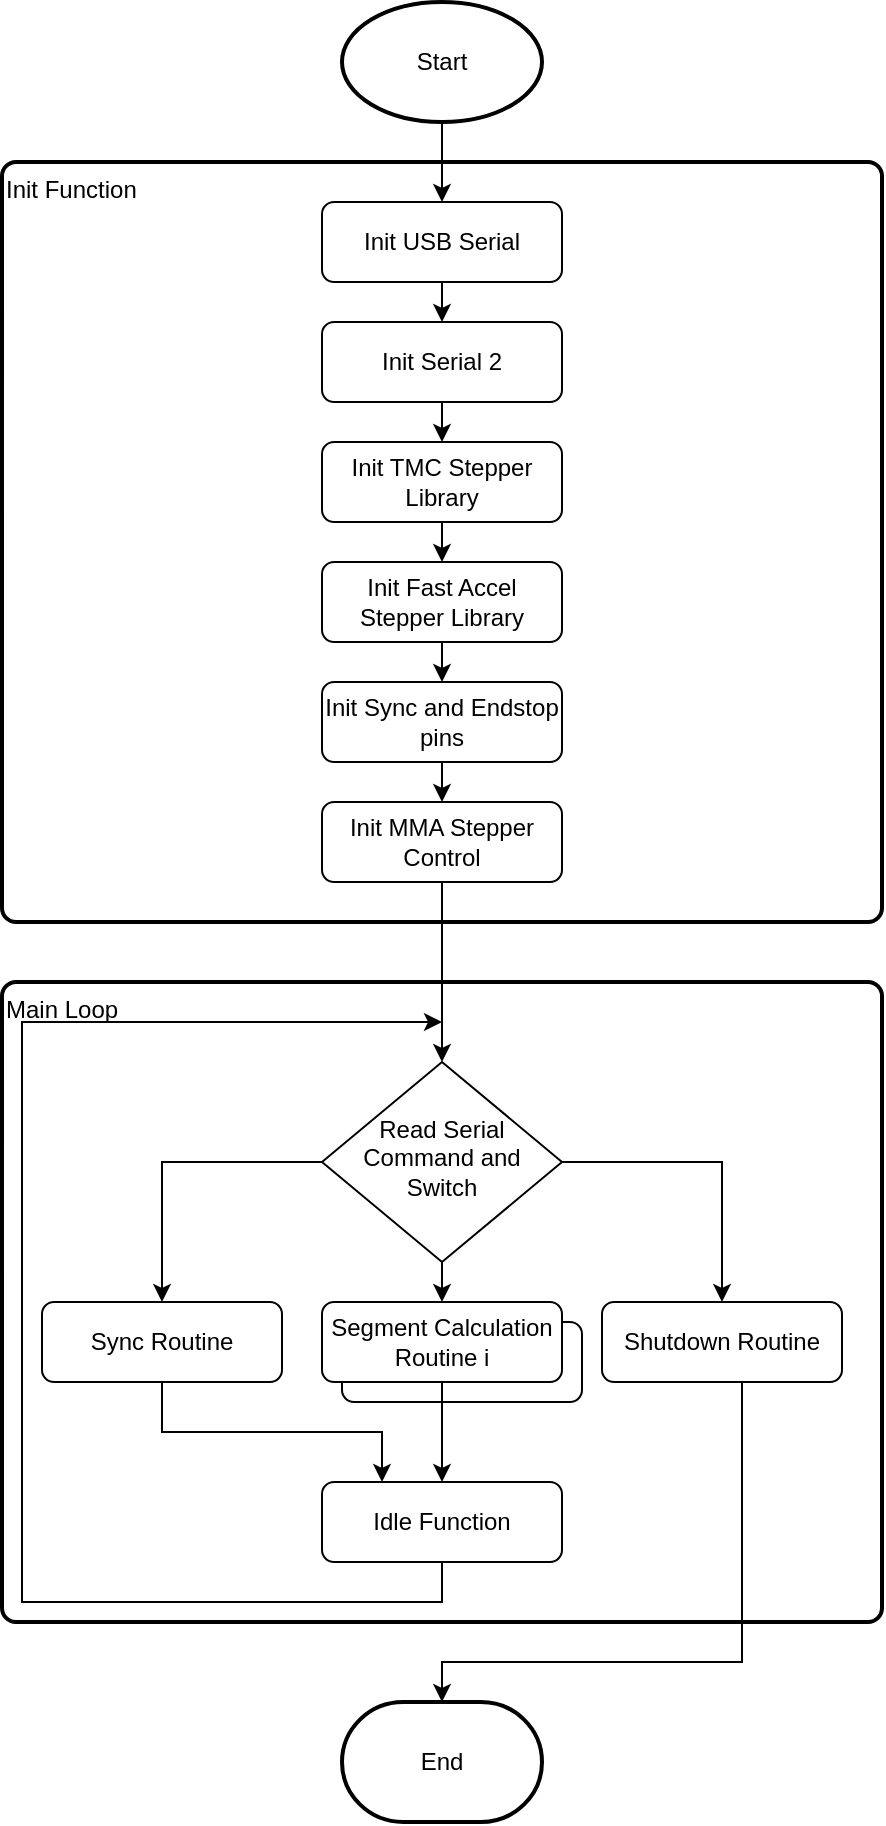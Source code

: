 <mxfile version="17.2.4" type="device"><diagram id="C5RBs43oDa-KdzZeNtuy" name="Page-1"><mxGraphModel dx="1117" dy="913" grid="1" gridSize="10" guides="1" tooltips="1" connect="1" arrows="1" fold="1" page="1" pageScale="1" pageWidth="827" pageHeight="1169" math="0" shadow="0"><root><mxCell id="WIyWlLk6GJQsqaUBKTNV-0"/><mxCell id="WIyWlLk6GJQsqaUBKTNV-1" parent="WIyWlLk6GJQsqaUBKTNV-0"/><mxCell id="xks_oQncY0ChSY1Q8YT5-5" value="Init Function" style="rounded=1;whiteSpace=wrap;html=1;absoluteArcSize=1;arcSize=14;strokeWidth=2;verticalAlign=top;align=left;" vertex="1" parent="WIyWlLk6GJQsqaUBKTNV-1"><mxGeometry x="80" y="110" width="440" height="380" as="geometry"/></mxCell><mxCell id="xks_oQncY0ChSY1Q8YT5-3" value="Main Loop" style="rounded=1;whiteSpace=wrap;html=1;absoluteArcSize=1;arcSize=14;strokeWidth=2;verticalAlign=top;align=left;" vertex="1" parent="WIyWlLk6GJQsqaUBKTNV-1"><mxGeometry x="80" y="520" width="440" height="320" as="geometry"/></mxCell><mxCell id="xks_oQncY0ChSY1Q8YT5-16" style="edgeStyle=orthogonalEdgeStyle;rounded=0;orthogonalLoop=1;jettySize=auto;html=1;exitX=0.5;exitY=1;exitDx=0;exitDy=0;" edge="1" parent="WIyWlLk6GJQsqaUBKTNV-1" source="WIyWlLk6GJQsqaUBKTNV-11"><mxGeometry relative="1" as="geometry"><mxPoint x="300" y="540" as="targetPoint"/><Array as="points"><mxPoint x="300" y="830"/><mxPoint x="90" y="830"/><mxPoint x="90" y="540"/><mxPoint x="190" y="540"/></Array></mxGeometry></mxCell><mxCell id="WIyWlLk6GJQsqaUBKTNV-11" value="Idle Function" style="rounded=1;whiteSpace=wrap;html=1;fontSize=12;glass=0;strokeWidth=1;shadow=0;" parent="WIyWlLk6GJQsqaUBKTNV-1" vertex="1"><mxGeometry x="240" y="770" width="120" height="40" as="geometry"/></mxCell><mxCell id="xks_oQncY0ChSY1Q8YT5-27" style="edgeStyle=orthogonalEdgeStyle;rounded=0;orthogonalLoop=1;jettySize=auto;html=1;exitX=0.5;exitY=1;exitDx=0;exitDy=0;exitPerimeter=0;entryX=0.5;entryY=0;entryDx=0;entryDy=0;" edge="1" parent="WIyWlLk6GJQsqaUBKTNV-1" source="xks_oQncY0ChSY1Q8YT5-0" target="xks_oQncY0ChSY1Q8YT5-19"><mxGeometry relative="1" as="geometry"/></mxCell><mxCell id="xks_oQncY0ChSY1Q8YT5-0" value="Start" style="strokeWidth=2;html=1;shape=mxgraph.flowchart.start_1;whiteSpace=wrap;" vertex="1" parent="WIyWlLk6GJQsqaUBKTNV-1"><mxGeometry x="250" y="30" width="100" height="60" as="geometry"/></mxCell><mxCell id="xks_oQncY0ChSY1Q8YT5-10" style="edgeStyle=orthogonalEdgeStyle;rounded=0;orthogonalLoop=1;jettySize=auto;html=1;exitX=0;exitY=0.5;exitDx=0;exitDy=0;entryX=0.5;entryY=0;entryDx=0;entryDy=0;" edge="1" parent="WIyWlLk6GJQsqaUBKTNV-1" source="xks_oQncY0ChSY1Q8YT5-4" target="xks_oQncY0ChSY1Q8YT5-6"><mxGeometry relative="1" as="geometry"/></mxCell><mxCell id="xks_oQncY0ChSY1Q8YT5-11" style="edgeStyle=orthogonalEdgeStyle;rounded=0;orthogonalLoop=1;jettySize=auto;html=1;exitX=1;exitY=0.5;exitDx=0;exitDy=0;entryX=0.5;entryY=0;entryDx=0;entryDy=0;" edge="1" parent="WIyWlLk6GJQsqaUBKTNV-1" source="xks_oQncY0ChSY1Q8YT5-4" target="xks_oQncY0ChSY1Q8YT5-9"><mxGeometry relative="1" as="geometry"/></mxCell><mxCell id="xks_oQncY0ChSY1Q8YT5-12" style="edgeStyle=orthogonalEdgeStyle;rounded=0;orthogonalLoop=1;jettySize=auto;html=1;exitX=0.5;exitY=1;exitDx=0;exitDy=0;entryX=0.5;entryY=0;entryDx=0;entryDy=0;" edge="1" parent="WIyWlLk6GJQsqaUBKTNV-1" source="xks_oQncY0ChSY1Q8YT5-4" target="xks_oQncY0ChSY1Q8YT5-8"><mxGeometry relative="1" as="geometry"/></mxCell><mxCell id="xks_oQncY0ChSY1Q8YT5-4" value="Read Serial Command and Switch" style="rhombus;whiteSpace=wrap;html=1;shadow=0;fontFamily=Helvetica;fontSize=12;align=center;strokeWidth=1;spacing=6;spacingTop=-4;" vertex="1" parent="WIyWlLk6GJQsqaUBKTNV-1"><mxGeometry x="240" y="560" width="120" height="100" as="geometry"/></mxCell><mxCell id="xks_oQncY0ChSY1Q8YT5-13" style="edgeStyle=orthogonalEdgeStyle;rounded=0;orthogonalLoop=1;jettySize=auto;html=1;exitX=0.5;exitY=1;exitDx=0;exitDy=0;entryX=0.25;entryY=0;entryDx=0;entryDy=0;" edge="1" parent="WIyWlLk6GJQsqaUBKTNV-1" source="xks_oQncY0ChSY1Q8YT5-6" target="WIyWlLk6GJQsqaUBKTNV-11"><mxGeometry relative="1" as="geometry"/></mxCell><mxCell id="xks_oQncY0ChSY1Q8YT5-6" value="Sync Routine" style="rounded=1;whiteSpace=wrap;html=1;fontSize=12;glass=0;strokeWidth=1;shadow=0;" vertex="1" parent="WIyWlLk6GJQsqaUBKTNV-1"><mxGeometry x="100" y="680" width="120" height="40" as="geometry"/></mxCell><mxCell id="xks_oQncY0ChSY1Q8YT5-7" value="" style="rounded=1;whiteSpace=wrap;html=1;fontSize=12;glass=0;strokeWidth=1;shadow=0;" vertex="1" parent="WIyWlLk6GJQsqaUBKTNV-1"><mxGeometry x="250" y="690" width="120" height="40" as="geometry"/></mxCell><mxCell id="xks_oQncY0ChSY1Q8YT5-14" style="edgeStyle=orthogonalEdgeStyle;rounded=0;orthogonalLoop=1;jettySize=auto;html=1;exitX=0.5;exitY=1;exitDx=0;exitDy=0;entryX=0.5;entryY=0;entryDx=0;entryDy=0;" edge="1" parent="WIyWlLk6GJQsqaUBKTNV-1" source="xks_oQncY0ChSY1Q8YT5-8" target="WIyWlLk6GJQsqaUBKTNV-11"><mxGeometry relative="1" as="geometry"/></mxCell><mxCell id="xks_oQncY0ChSY1Q8YT5-8" value="Segment Calculation Routine i" style="rounded=1;whiteSpace=wrap;html=1;fontSize=12;glass=0;strokeWidth=1;shadow=0;" vertex="1" parent="WIyWlLk6GJQsqaUBKTNV-1"><mxGeometry x="240" y="680" width="120" height="40" as="geometry"/></mxCell><mxCell id="xks_oQncY0ChSY1Q8YT5-15" style="edgeStyle=orthogonalEdgeStyle;rounded=0;orthogonalLoop=1;jettySize=auto;html=1;exitX=0.5;exitY=1;exitDx=0;exitDy=0;entryX=0.5;entryY=0;entryDx=0;entryDy=0;entryPerimeter=0;" edge="1" parent="WIyWlLk6GJQsqaUBKTNV-1" source="xks_oQncY0ChSY1Q8YT5-9" target="xks_oQncY0ChSY1Q8YT5-18"><mxGeometry relative="1" as="geometry"><Array as="points"><mxPoint x="450" y="860"/><mxPoint x="300" y="860"/></Array></mxGeometry></mxCell><mxCell id="xks_oQncY0ChSY1Q8YT5-9" value="Shutdown Routine" style="rounded=1;whiteSpace=wrap;html=1;fontSize=12;glass=0;strokeWidth=1;shadow=0;" vertex="1" parent="WIyWlLk6GJQsqaUBKTNV-1"><mxGeometry x="380" y="680" width="120" height="40" as="geometry"/></mxCell><mxCell id="xks_oQncY0ChSY1Q8YT5-18" value="End" style="strokeWidth=2;html=1;shape=mxgraph.flowchart.terminator;whiteSpace=wrap;" vertex="1" parent="WIyWlLk6GJQsqaUBKTNV-1"><mxGeometry x="250" y="880" width="100" height="60" as="geometry"/></mxCell><mxCell id="xks_oQncY0ChSY1Q8YT5-28" style="edgeStyle=orthogonalEdgeStyle;rounded=0;orthogonalLoop=1;jettySize=auto;html=1;exitX=0.5;exitY=1;exitDx=0;exitDy=0;entryX=0.5;entryY=0;entryDx=0;entryDy=0;" edge="1" parent="WIyWlLk6GJQsqaUBKTNV-1" source="xks_oQncY0ChSY1Q8YT5-19" target="xks_oQncY0ChSY1Q8YT5-21"><mxGeometry relative="1" as="geometry"/></mxCell><mxCell id="xks_oQncY0ChSY1Q8YT5-19" value="Init USB Serial" style="rounded=1;whiteSpace=wrap;html=1;fontSize=12;glass=0;strokeWidth=1;shadow=0;" vertex="1" parent="WIyWlLk6GJQsqaUBKTNV-1"><mxGeometry x="240" y="130" width="120" height="40" as="geometry"/></mxCell><mxCell id="xks_oQncY0ChSY1Q8YT5-29" style="edgeStyle=orthogonalEdgeStyle;rounded=0;orthogonalLoop=1;jettySize=auto;html=1;exitX=0.5;exitY=1;exitDx=0;exitDy=0;entryX=0.5;entryY=0;entryDx=0;entryDy=0;" edge="1" parent="WIyWlLk6GJQsqaUBKTNV-1" source="xks_oQncY0ChSY1Q8YT5-21" target="xks_oQncY0ChSY1Q8YT5-23"><mxGeometry relative="1" as="geometry"/></mxCell><mxCell id="xks_oQncY0ChSY1Q8YT5-21" value="Init Serial 2" style="rounded=1;whiteSpace=wrap;html=1;fontSize=12;glass=0;strokeWidth=1;shadow=0;" vertex="1" parent="WIyWlLk6GJQsqaUBKTNV-1"><mxGeometry x="240" y="190" width="120" height="40" as="geometry"/></mxCell><mxCell id="xks_oQncY0ChSY1Q8YT5-30" style="edgeStyle=orthogonalEdgeStyle;rounded=0;orthogonalLoop=1;jettySize=auto;html=1;exitX=0.5;exitY=1;exitDx=0;exitDy=0;entryX=0.5;entryY=0;entryDx=0;entryDy=0;" edge="1" parent="WIyWlLk6GJQsqaUBKTNV-1" source="xks_oQncY0ChSY1Q8YT5-23" target="xks_oQncY0ChSY1Q8YT5-24"><mxGeometry relative="1" as="geometry"/></mxCell><mxCell id="xks_oQncY0ChSY1Q8YT5-23" value="Init TMC Stepper Library" style="rounded=1;whiteSpace=wrap;html=1;fontSize=12;glass=0;strokeWidth=1;shadow=0;" vertex="1" parent="WIyWlLk6GJQsqaUBKTNV-1"><mxGeometry x="240" y="250" width="120" height="40" as="geometry"/></mxCell><mxCell id="xks_oQncY0ChSY1Q8YT5-31" style="edgeStyle=orthogonalEdgeStyle;rounded=0;orthogonalLoop=1;jettySize=auto;html=1;exitX=0.5;exitY=1;exitDx=0;exitDy=0;entryX=0.5;entryY=0;entryDx=0;entryDy=0;" edge="1" parent="WIyWlLk6GJQsqaUBKTNV-1" source="xks_oQncY0ChSY1Q8YT5-24" target="xks_oQncY0ChSY1Q8YT5-26"><mxGeometry relative="1" as="geometry"/></mxCell><mxCell id="xks_oQncY0ChSY1Q8YT5-24" value="Init Fast Accel Stepper Library" style="rounded=1;whiteSpace=wrap;html=1;fontSize=12;glass=0;strokeWidth=1;shadow=0;" vertex="1" parent="WIyWlLk6GJQsqaUBKTNV-1"><mxGeometry x="240" y="310" width="120" height="40" as="geometry"/></mxCell><mxCell id="xks_oQncY0ChSY1Q8YT5-33" style="edgeStyle=orthogonalEdgeStyle;rounded=0;orthogonalLoop=1;jettySize=auto;html=1;exitX=0.5;exitY=1;exitDx=0;exitDy=0;entryX=0.5;entryY=0;entryDx=0;entryDy=0;" edge="1" parent="WIyWlLk6GJQsqaUBKTNV-1" source="xks_oQncY0ChSY1Q8YT5-25" target="xks_oQncY0ChSY1Q8YT5-4"><mxGeometry relative="1" as="geometry"/></mxCell><mxCell id="xks_oQncY0ChSY1Q8YT5-25" value="Init MMA Stepper Control" style="rounded=1;whiteSpace=wrap;html=1;fontSize=12;glass=0;strokeWidth=1;shadow=0;" vertex="1" parent="WIyWlLk6GJQsqaUBKTNV-1"><mxGeometry x="240" y="430" width="120" height="40" as="geometry"/></mxCell><mxCell id="xks_oQncY0ChSY1Q8YT5-32" style="edgeStyle=orthogonalEdgeStyle;rounded=0;orthogonalLoop=1;jettySize=auto;html=1;exitX=0.5;exitY=1;exitDx=0;exitDy=0;entryX=0.5;entryY=0;entryDx=0;entryDy=0;" edge="1" parent="WIyWlLk6GJQsqaUBKTNV-1" source="xks_oQncY0ChSY1Q8YT5-26" target="xks_oQncY0ChSY1Q8YT5-25"><mxGeometry relative="1" as="geometry"/></mxCell><mxCell id="xks_oQncY0ChSY1Q8YT5-26" value="Init Sync and Endstop pins" style="rounded=1;whiteSpace=wrap;html=1;fontSize=12;glass=0;strokeWidth=1;shadow=0;" vertex="1" parent="WIyWlLk6GJQsqaUBKTNV-1"><mxGeometry x="240" y="370" width="120" height="40" as="geometry"/></mxCell></root></mxGraphModel></diagram></mxfile>